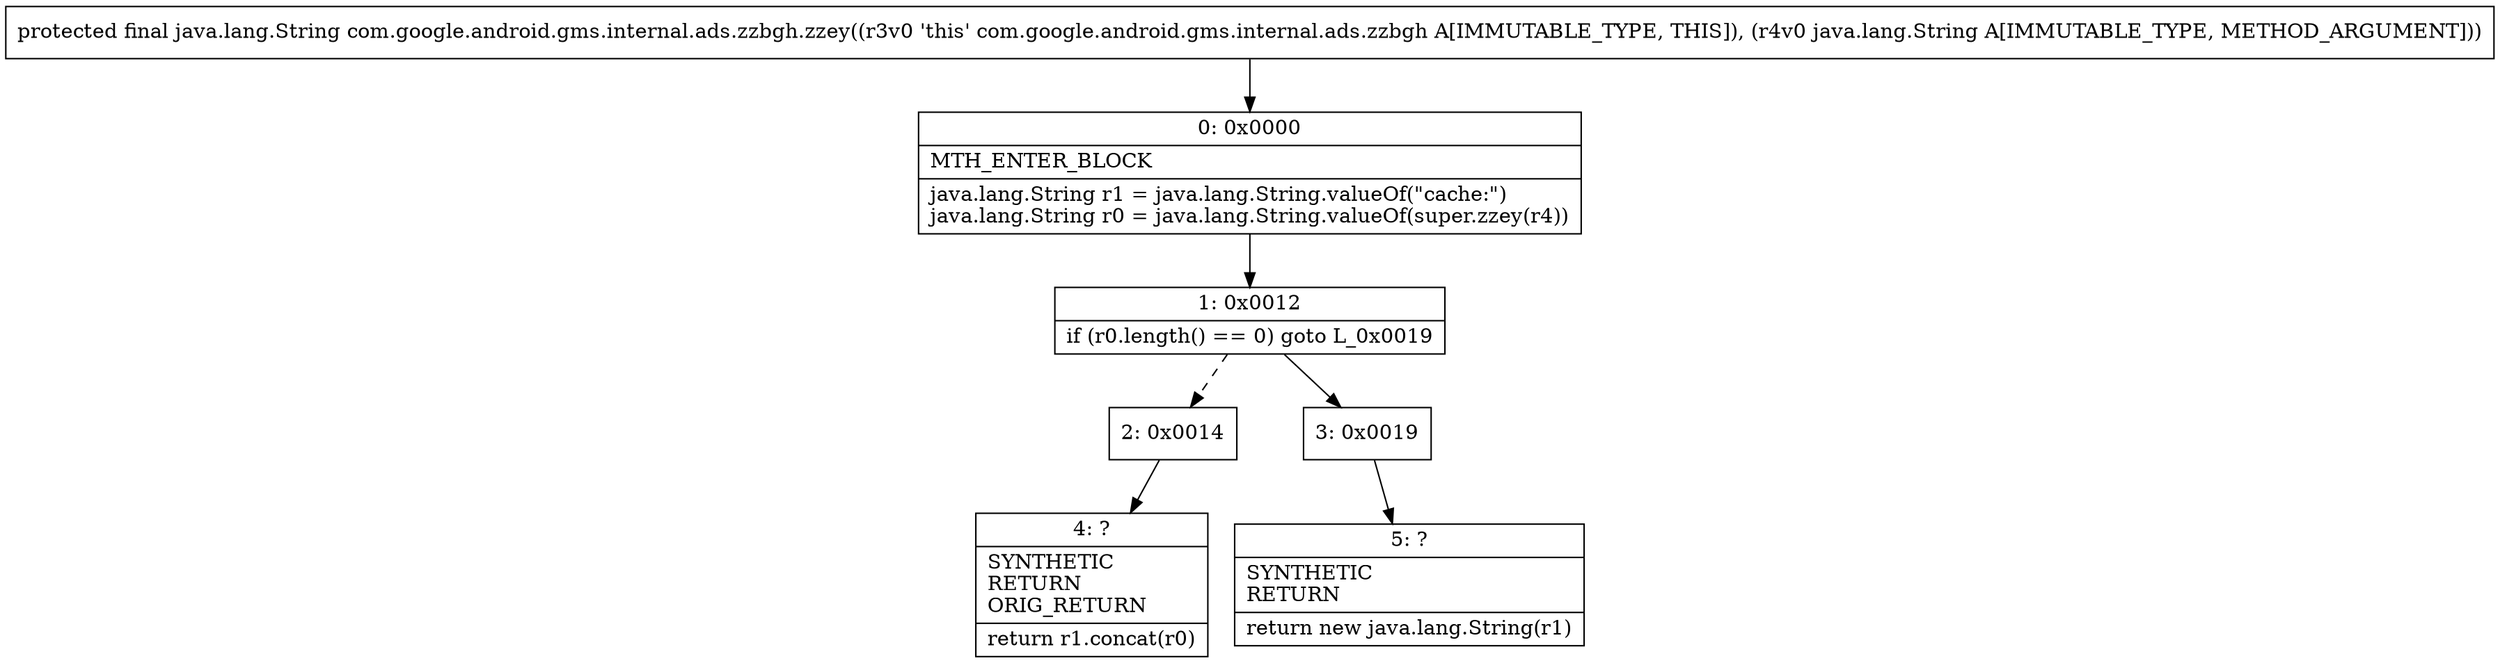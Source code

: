 digraph "CFG forcom.google.android.gms.internal.ads.zzbgh.zzey(Ljava\/lang\/String;)Ljava\/lang\/String;" {
Node_0 [shape=record,label="{0\:\ 0x0000|MTH_ENTER_BLOCK\l|java.lang.String r1 = java.lang.String.valueOf(\"cache:\")\ljava.lang.String r0 = java.lang.String.valueOf(super.zzey(r4))\l}"];
Node_1 [shape=record,label="{1\:\ 0x0012|if (r0.length() == 0) goto L_0x0019\l}"];
Node_2 [shape=record,label="{2\:\ 0x0014}"];
Node_3 [shape=record,label="{3\:\ 0x0019}"];
Node_4 [shape=record,label="{4\:\ ?|SYNTHETIC\lRETURN\lORIG_RETURN\l|return r1.concat(r0)\l}"];
Node_5 [shape=record,label="{5\:\ ?|SYNTHETIC\lRETURN\l|return new java.lang.String(r1)\l}"];
MethodNode[shape=record,label="{protected final java.lang.String com.google.android.gms.internal.ads.zzbgh.zzey((r3v0 'this' com.google.android.gms.internal.ads.zzbgh A[IMMUTABLE_TYPE, THIS]), (r4v0 java.lang.String A[IMMUTABLE_TYPE, METHOD_ARGUMENT])) }"];
MethodNode -> Node_0;
Node_0 -> Node_1;
Node_1 -> Node_2[style=dashed];
Node_1 -> Node_3;
Node_2 -> Node_4;
Node_3 -> Node_5;
}

